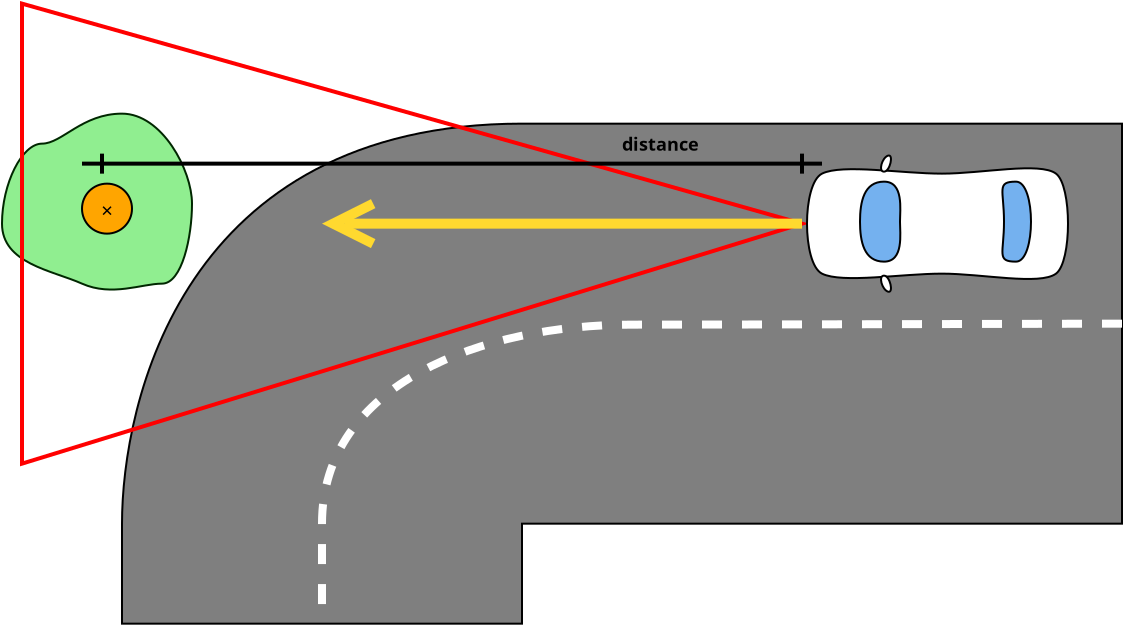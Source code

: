 <?xml version="1.0" encoding="UTF-8"?>
<dia:diagram xmlns:dia="http://www.lysator.liu.se/~alla/dia/">
  <dia:layer name="Háttér" visible="true" active="true">
    <dia:object type="Standard - Beziergon" version="0" id="O0">
      <dia:attribute name="obj_pos">
        <dia:point val="25,30"/>
      </dia:attribute>
      <dia:attribute name="obj_bb">
        <dia:rectangle val="4.95,4.95;55,30"/>
      </dia:attribute>
      <dia:attribute name="bez_points">
        <dia:point val="25,30"/>
        <dia:point val="25,30"/>
        <dia:point val="25,25"/>
        <dia:point val="25,25"/>
        <dia:point val="30,25"/>
        <dia:point val="55,25"/>
        <dia:point val="55,25"/>
        <dia:point val="55,25"/>
        <dia:point val="55,5"/>
        <dia:point val="55,5"/>
        <dia:point val="55,5"/>
        <dia:point val="26.414,5"/>
        <dia:point val="25,5"/>
        <dia:point val="8,5"/>
        <dia:point val="5,19"/>
        <dia:point val="5,25"/>
        <dia:point val="5,25"/>
        <dia:point val="5,30"/>
        <dia:point val="5,30"/>
        <dia:point val="5,30"/>
        <dia:point val="25,30"/>
      </dia:attribute>
      <dia:attribute name="corner_types">
        <dia:enum val="1"/>
        <dia:enum val="1"/>
        <dia:enum val="0"/>
        <dia:enum val="0"/>
        <dia:enum val="1"/>
        <dia:enum val="1"/>
        <dia:enum val="0"/>
        <dia:enum val="0"/>
      </dia:attribute>
      <dia:attribute name="line_width">
        <dia:real val="0.1"/>
      </dia:attribute>
      <dia:attribute name="inner_color">
        <dia:color val="#7f7f7f"/>
      </dia:attribute>
      <dia:attribute name="show_background">
        <dia:boolean val="true"/>
      </dia:attribute>
    </dia:object>
    <dia:object type="Standard - Beziergon" version="0" id="O1">
      <dia:attribute name="obj_pos">
        <dia:point val="-1,10"/>
      </dia:attribute>
      <dia:attribute name="obj_bb">
        <dia:rectangle val="-1.05,4.45;8.55,13.346"/>
      </dia:attribute>
      <dia:attribute name="bez_points">
        <dia:point val="-1,10"/>
        <dia:point val="-1,8"/>
        <dia:point val="0,6"/>
        <dia:point val="1,6"/>
        <dia:point val="2,6"/>
        <dia:point val="3,4.5"/>
        <dia:point val="5,4.5"/>
        <dia:point val="7,4.5"/>
        <dia:point val="8.5,7.333"/>
        <dia:point val="8.5,9"/>
        <dia:point val="8.5,10.667"/>
        <dia:point val="8,13"/>
        <dia:point val="7,13"/>
        <dia:point val="6,13"/>
        <dia:point val="4.5,13.667"/>
        <dia:point val="3,13"/>
        <dia:point val="1.5,12.333"/>
        <dia:point val="-1,12"/>
      </dia:attribute>
      <dia:attribute name="corner_types">
        <dia:enum val="19684976"/>
        <dia:enum val="0"/>
        <dia:enum val="0"/>
        <dia:enum val="0"/>
        <dia:enum val="0"/>
        <dia:enum val="0"/>
        <dia:enum val="0"/>
      </dia:attribute>
      <dia:attribute name="line_color">
        <dia:color val="#002700"/>
      </dia:attribute>
      <dia:attribute name="line_width">
        <dia:real val="0.1"/>
      </dia:attribute>
      <dia:attribute name="inner_color">
        <dia:color val="#90ee90"/>
      </dia:attribute>
      <dia:attribute name="show_background">
        <dia:boolean val="true"/>
      </dia:attribute>
    </dia:object>
    <dia:object type="Flowchart - Ellipse" version="0" id="O2">
      <dia:attribute name="obj_pos">
        <dia:point val="3,8"/>
      </dia:attribute>
      <dia:attribute name="obj_bb">
        <dia:rectangle val="2.95,7.95;5.55,10.55"/>
      </dia:attribute>
      <dia:attribute name="elem_corner">
        <dia:point val="3,8"/>
      </dia:attribute>
      <dia:attribute name="elem_width">
        <dia:real val="2.5"/>
      </dia:attribute>
      <dia:attribute name="elem_height">
        <dia:real val="2.5"/>
      </dia:attribute>
      <dia:attribute name="border_width">
        <dia:real val="0.1"/>
      </dia:attribute>
      <dia:attribute name="inner_color">
        <dia:color val="#ffa500"/>
      </dia:attribute>
      <dia:attribute name="show_background">
        <dia:boolean val="true"/>
      </dia:attribute>
      <dia:attribute name="padding">
        <dia:real val="0"/>
      </dia:attribute>
      <dia:attribute name="text">
        <dia:composite type="text">
          <dia:attribute name="string">
            <dia:string>#×#</dia:string>
          </dia:attribute>
          <dia:attribute name="font">
            <dia:font family="sans" style="0" name="Helvetica"/>
          </dia:attribute>
          <dia:attribute name="height">
            <dia:real val="1.27"/>
          </dia:attribute>
          <dia:attribute name="pos">
            <dia:point val="4.25,9.558"/>
          </dia:attribute>
          <dia:attribute name="color">
            <dia:color val="#000000"/>
          </dia:attribute>
          <dia:attribute name="alignment">
            <dia:enum val="1"/>
          </dia:attribute>
        </dia:composite>
      </dia:attribute>
    </dia:object>
    <dia:object type="Standard - Polygon" version="0" id="O3">
      <dia:attribute name="obj_pos">
        <dia:point val="0,22"/>
      </dia:attribute>
      <dia:attribute name="obj_bb">
        <dia:rectangle val="-0.1,-1.132;39.354,22.135"/>
      </dia:attribute>
      <dia:attribute name="poly_points">
        <dia:point val="0,22"/>
        <dia:point val="0,-1"/>
        <dia:point val="39,10"/>
      </dia:attribute>
      <dia:attribute name="line_color">
        <dia:color val="#ff0000"/>
      </dia:attribute>
      <dia:attribute name="line_width">
        <dia:real val="0.2"/>
      </dia:attribute>
      <dia:attribute name="inner_color">
        <dia:color val="#fb9a99"/>
      </dia:attribute>
      <dia:attribute name="show_background">
        <dia:boolean val="false"/>
      </dia:attribute>
    </dia:object>
    <dia:object type="Standard - Text" version="1" id="O4">
      <dia:attribute name="obj_pos">
        <dia:point val="45.85,10"/>
      </dia:attribute>
      <dia:attribute name="obj_bb">
        <dia:rectangle val="45.424,9.409;46.276,10.591"/>
      </dia:attribute>
      <dia:attribute name="text">
        <dia:composite type="text">
          <dia:attribute name="string">
            <dia:string>#×#</dia:string>
          </dia:attribute>
          <dia:attribute name="font">
            <dia:font family="sans" style="0" name="Helvetica"/>
          </dia:attribute>
          <dia:attribute name="height">
            <dia:real val="1.27"/>
          </dia:attribute>
          <dia:attribute name="pos">
            <dia:point val="45.85,10.352"/>
          </dia:attribute>
          <dia:attribute name="color">
            <dia:color val="#000000"/>
          </dia:attribute>
          <dia:attribute name="alignment">
            <dia:enum val="1"/>
          </dia:attribute>
        </dia:composite>
      </dia:attribute>
      <dia:attribute name="valign">
        <dia:enum val="2"/>
      </dia:attribute>
      <dia:connections>
        <dia:connection handle="0" to="O5" connection="12"/>
      </dia:connections>
    </dia:object>
    <dia:group>
      <dia:object type="Standard - Beziergon" version="0" id="O5">
        <dia:attribute name="obj_pos">
          <dia:point val="40,12.5"/>
        </dia:attribute>
        <dia:attribute name="obj_bb">
          <dia:rectangle val="39.2,7.183;52.35,12.817"/>
        </dia:attribute>
        <dia:attribute name="bez_points">
          <dia:point val="40,12.5"/>
          <dia:point val="39,12"/>
          <dia:point val="39,8"/>
          <dia:point val="40,7.5"/>
          <dia:point val="41,7"/>
          <dia:point val="44,7.5"/>
          <dia:point val="46,7.5"/>
          <dia:point val="48,7.5"/>
          <dia:point val="50.9,6.9"/>
          <dia:point val="51.7,7.5"/>
          <dia:point val="52.5,8.1"/>
          <dia:point val="52.5,11.9"/>
          <dia:point val="51.7,12.5"/>
          <dia:point val="50.9,13.1"/>
          <dia:point val="48,12.5"/>
          <dia:point val="46,12.5"/>
          <dia:point val="44,12.5"/>
          <dia:point val="41,13"/>
        </dia:attribute>
        <dia:attribute name="corner_types">
          <dia:enum val="-1124243664"/>
          <dia:enum val="0"/>
          <dia:enum val="0"/>
          <dia:enum val="0"/>
          <dia:enum val="0"/>
          <dia:enum val="0"/>
          <dia:enum val="0"/>
        </dia:attribute>
        <dia:attribute name="show_background">
          <dia:boolean val="true"/>
        </dia:attribute>
      </dia:object>
      <dia:object type="Standard - Beziergon" version="0" id="O6">
        <dia:attribute name="obj_pos">
          <dia:point val="43.3,6.6"/>
        </dia:attribute>
        <dia:attribute name="obj_bb">
          <dia:rectangle val="42.902,6.542;43.498,7.45"/>
        </dia:attribute>
        <dia:attribute name="bez_points">
          <dia:point val="43.3,6.6"/>
          <dia:point val="43.6,6.5"/>
          <dia:point val="43.4,7.4"/>
          <dia:point val="43.1,7.4"/>
          <dia:point val="42.8,7.4"/>
          <dia:point val="43,6.7"/>
        </dia:attribute>
        <dia:attribute name="corner_types">
          <dia:enum val="-1126182864"/>
          <dia:enum val="0"/>
          <dia:enum val="0"/>
        </dia:attribute>
        <dia:attribute name="show_background">
          <dia:boolean val="true"/>
        </dia:attribute>
      </dia:object>
      <dia:object type="Standard - Beziergon" version="0" id="O7">
        <dia:attribute name="obj_pos">
          <dia:point val="43.1,12.6"/>
        </dia:attribute>
        <dia:attribute name="obj_bb">
          <dia:rectangle val="42.902,12.55;43.498,13.458"/>
        </dia:attribute>
        <dia:attribute name="bez_points">
          <dia:point val="43.1,12.6"/>
          <dia:point val="43.4,12.6"/>
          <dia:point val="43.6,13.5"/>
          <dia:point val="43.3,13.4"/>
          <dia:point val="43,13.3"/>
          <dia:point val="42.8,12.6"/>
        </dia:attribute>
        <dia:attribute name="corner_types">
          <dia:enum val="-1126182864"/>
          <dia:enum val="0"/>
          <dia:enum val="0"/>
        </dia:attribute>
        <dia:attribute name="show_background">
          <dia:boolean val="true"/>
        </dia:attribute>
      </dia:object>
      <dia:object type="Standard - Beziergon" version="0" id="O8">
        <dia:attribute name="obj_pos">
          <dia:point val="49.7,7.9"/>
        </dia:attribute>
        <dia:attribute name="obj_bb">
          <dia:rectangle val="48.971,7.85;50.5,11.95"/>
        </dia:attribute>
        <dia:attribute name="bez_points">
          <dia:point val="49.7,7.9"/>
          <dia:point val="50.7,7.9"/>
          <dia:point val="50.7,11.9"/>
          <dia:point val="49.7,11.9"/>
          <dia:point val="48.7,11.9"/>
          <dia:point val="49.1,11.5"/>
          <dia:point val="49.1,9.9"/>
          <dia:point val="49.1,8.3"/>
          <dia:point val="48.7,7.9"/>
        </dia:attribute>
        <dia:attribute name="corner_types">
          <dia:enum val="-1122309424"/>
          <dia:enum val="0"/>
          <dia:enum val="0"/>
          <dia:enum val="0"/>
        </dia:attribute>
        <dia:attribute name="line_width">
          <dia:real val="0.1"/>
        </dia:attribute>
        <dia:attribute name="inner_color">
          <dia:color val="#74b1ef"/>
        </dia:attribute>
        <dia:attribute name="show_background">
          <dia:boolean val="true"/>
        </dia:attribute>
      </dia:object>
      <dia:object type="Standard - Beziergon" version="0" id="O9">
        <dia:attribute name="obj_pos">
          <dia:point val="43.1,7.9"/>
        </dia:attribute>
        <dia:attribute name="obj_bb">
          <dia:rectangle val="41.85,7.85;43.966,11.95"/>
        </dia:attribute>
        <dia:attribute name="bez_points">
          <dia:point val="43.1,7.9"/>
          <dia:point val="44.1,7.9"/>
          <dia:point val="43.9,9.3"/>
          <dia:point val="43.9,9.9"/>
          <dia:point val="43.9,10.5"/>
          <dia:point val="44.1,11.9"/>
          <dia:point val="43.1,11.9"/>
          <dia:point val="42.1,11.9"/>
          <dia:point val="41.9,10.9"/>
          <dia:point val="41.9,9.9"/>
          <dia:point val="41.9,8.9"/>
          <dia:point val="42.1,7.9"/>
        </dia:attribute>
        <dia:attribute name="corner_types">
          <dia:enum val="-1122309424"/>
          <dia:enum val="0"/>
          <dia:enum val="0"/>
          <dia:enum val="0"/>
          <dia:enum val="0"/>
        </dia:attribute>
        <dia:attribute name="line_width">
          <dia:real val="0.1"/>
        </dia:attribute>
        <dia:attribute name="inner_color">
          <dia:color val="#74b1ef"/>
        </dia:attribute>
        <dia:attribute name="show_background">
          <dia:boolean val="true"/>
        </dia:attribute>
      </dia:object>
    </dia:group>
    <dia:object type="Standard - BezierLine" version="0" id="O10">
      <dia:attribute name="obj_pos">
        <dia:point val="55,15"/>
      </dia:attribute>
      <dia:attribute name="obj_bb">
        <dia:rectangle val="14.8,14.8;55.2,30"/>
      </dia:attribute>
      <dia:attribute name="bez_points">
        <dia:point val="55,15"/>
        <dia:point val="51.016,15"/>
        <dia:point val="38.001,15.05"/>
        <dia:point val="30.501,15.05"/>
        <dia:point val="23.001,15.05"/>
        <dia:point val="15,18"/>
        <dia:point val="15,25"/>
        <dia:point val="15,27"/>
        <dia:point val="15,30"/>
        <dia:point val="15,30"/>
      </dia:attribute>
      <dia:attribute name="corner_types">
        <dia:enum val="0"/>
        <dia:enum val="0"/>
        <dia:enum val="1"/>
        <dia:enum val="0"/>
      </dia:attribute>
      <dia:attribute name="line_color">
        <dia:color val="#ffffff"/>
      </dia:attribute>
      <dia:attribute name="line_width">
        <dia:real val="0.4"/>
      </dia:attribute>
      <dia:attribute name="line_style">
        <dia:enum val="1"/>
      </dia:attribute>
      <dia:connections>
        <dia:connection handle="0" to="O0" connection="5"/>
        <dia:connection handle="9" to="O0" connection="13"/>
      </dia:connections>
    </dia:object>
    <dia:object type="Standard - Line" version="0" id="O11">
      <dia:attribute name="obj_pos">
        <dia:point val="39,10"/>
      </dia:attribute>
      <dia:attribute name="obj_bb">
        <dia:rectangle val="14.441,8.595;39.25,11.405"/>
      </dia:attribute>
      <dia:attribute name="conn_endpoints">
        <dia:point val="39,10"/>
        <dia:point val="15,10"/>
      </dia:attribute>
      <dia:attribute name="numcp">
        <dia:int val="1"/>
      </dia:attribute>
      <dia:attribute name="line_color">
        <dia:color val="#ffd92f"/>
      </dia:attribute>
      <dia:attribute name="line_width">
        <dia:real val="0.5"/>
      </dia:attribute>
      <dia:attribute name="end_arrow">
        <dia:enum val="1"/>
      </dia:attribute>
      <dia:attribute name="end_arrow_length">
        <dia:real val="2.0"/>
      </dia:attribute>
      <dia:attribute name="end_arrow_width">
        <dia:real val="2.0"/>
      </dia:attribute>
      <dia:connections>
        <dia:connection handle="0" to="O3" connection="4"/>
      </dia:connections>
    </dia:object>
    <dia:object type="Standard - Line" version="0" id="O12">
      <dia:attribute name="obj_pos">
        <dia:point val="3,7"/>
      </dia:attribute>
      <dia:attribute name="obj_bb">
        <dia:rectangle val="2.776,6.338;40.224,7.662"/>
      </dia:attribute>
      <dia:attribute name="conn_endpoints">
        <dia:point val="3,7"/>
        <dia:point val="40,7"/>
      </dia:attribute>
      <dia:attribute name="numcp">
        <dia:int val="1"/>
      </dia:attribute>
      <dia:attribute name="line_width">
        <dia:real val="0.2"/>
      </dia:attribute>
      <dia:attribute name="start_arrow">
        <dia:enum val="21"/>
      </dia:attribute>
      <dia:attribute name="start_arrow_length">
        <dia:real val="1.0"/>
      </dia:attribute>
      <dia:attribute name="start_arrow_width">
        <dia:real val="1.0"/>
      </dia:attribute>
      <dia:attribute name="end_arrow">
        <dia:enum val="21"/>
      </dia:attribute>
      <dia:attribute name="end_arrow_length">
        <dia:real val="1.0"/>
      </dia:attribute>
      <dia:attribute name="end_arrow_width">
        <dia:real val="1.0"/>
      </dia:attribute>
    </dia:object>
    <dia:object type="Standard - Text" version="1" id="O13">
      <dia:attribute name="obj_pos">
        <dia:point val="30,6"/>
      </dia:attribute>
      <dia:attribute name="obj_bb">
        <dia:rectangle val="30,5.474;34.328,6.526"/>
      </dia:attribute>
      <dia:attribute name="text">
        <dia:composite type="text">
          <dia:attribute name="string">
            <dia:string>#distance#</dia:string>
          </dia:attribute>
          <dia:attribute name="font">
            <dia:font family="sans" style="80" name="Helvetica-Bold"/>
          </dia:attribute>
          <dia:attribute name="height">
            <dia:real val="1.129"/>
          </dia:attribute>
          <dia:attribute name="pos">
            <dia:point val="30,6.313"/>
          </dia:attribute>
          <dia:attribute name="color">
            <dia:color val="#000000"/>
          </dia:attribute>
          <dia:attribute name="alignment">
            <dia:enum val="0"/>
          </dia:attribute>
        </dia:composite>
      </dia:attribute>
      <dia:attribute name="valign">
        <dia:enum val="2"/>
      </dia:attribute>
    </dia:object>
  </dia:layer>
</dia:diagram>
